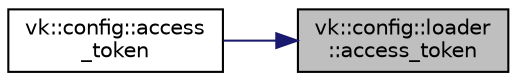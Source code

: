 digraph "vk::config::loader::access_token"
{
 // LATEX_PDF_SIZE
  edge [fontname="Helvetica",fontsize="10",labelfontname="Helvetica",labelfontsize="10"];
  node [fontname="Helvetica",fontsize="10",shape=record];
  rankdir="RL";
  Node1 [label="vk::config::loader\l::access_token",height=0.2,width=0.4,color="black", fillcolor="grey75", style="filled", fontcolor="black",tooltip=" "];
  Node1 -> Node2 [dir="back",color="midnightblue",fontsize="10",style="solid",fontname="Helvetica"];
  Node2 [label="vk::config::access\l_token",height=0.2,width=0.4,color="black", fillcolor="white", style="filled",URL="$namespacevk_1_1config.html#a299808f26c09ddb43d4813af0dbd4651",tooltip=" "];
}

